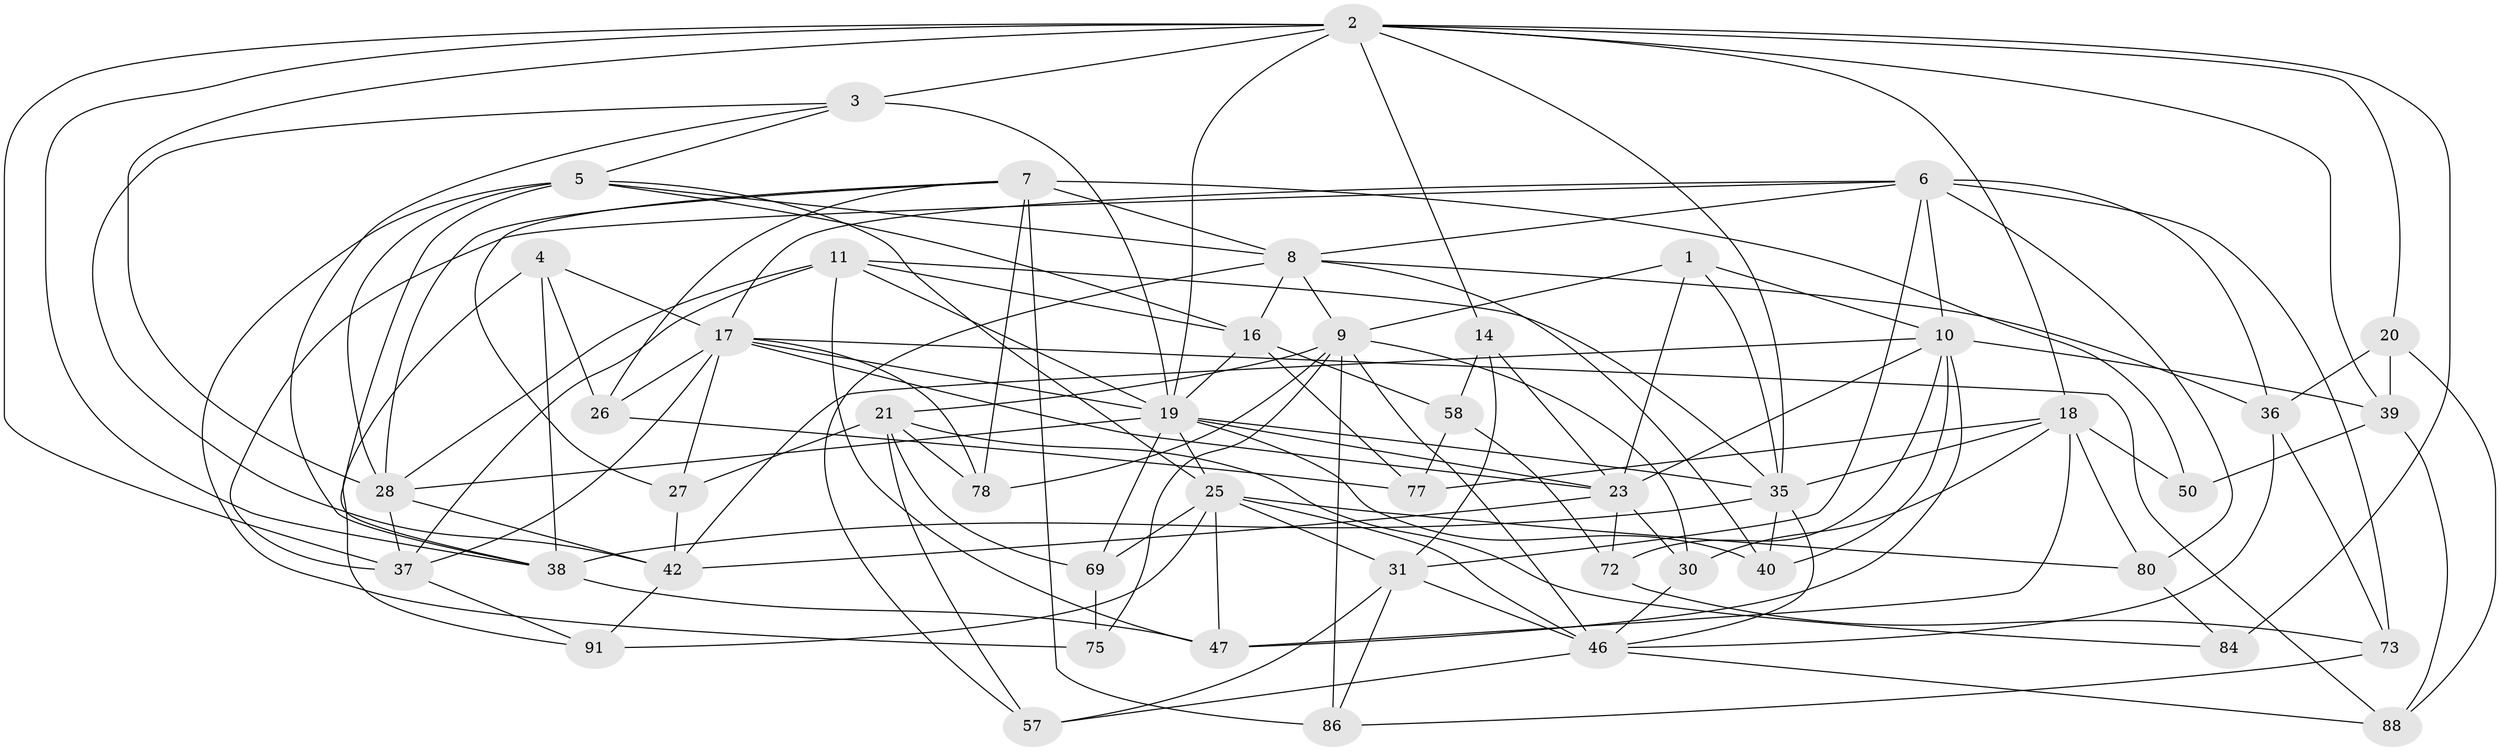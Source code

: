 // original degree distribution, {4: 1.0}
// Generated by graph-tools (version 1.1) at 2025/16/03/09/25 04:16:25]
// undirected, 48 vertices, 135 edges
graph export_dot {
graph [start="1"]
  node [color=gray90,style=filled];
  1;
  2 [super="+13+94+41"];
  3 [super="+33"];
  4;
  5 [super="+56+29"];
  6 [super="+12+64"];
  7 [super="+34"];
  8 [super="+89+81"];
  9 [super="+93+44"];
  10 [super="+83"];
  11 [super="+22"];
  14;
  16 [super="+51"];
  17 [super="+96+62"];
  18 [super="+59+92"];
  19 [super="+53+48"];
  20 [super="+76"];
  21 [super="+95"];
  23 [super="+70+24"];
  25 [super="+43+63"];
  26;
  27;
  28 [super="+82+32"];
  30;
  31 [super="+61"];
  35 [super="+54"];
  36 [super="+85"];
  37 [super="+71"];
  38 [super="+79"];
  39 [super="+60"];
  40;
  42 [super="+49"];
  46 [super="+65"];
  47 [super="+55"];
  50;
  57;
  58;
  69;
  72;
  73;
  75;
  77;
  78;
  80;
  84;
  86;
  88;
  91;
  1 -- 10;
  1 -- 23;
  1 -- 35;
  1 -- 9;
  2 -- 20;
  2 -- 19;
  2 -- 84 [weight=2];
  2 -- 14;
  2 -- 38;
  2 -- 18;
  2 -- 3 [weight=2];
  2 -- 37;
  2 -- 28 [weight=2];
  2 -- 35;
  2 -- 39;
  3 -- 19;
  3 -- 5;
  3 -- 42;
  3 -- 38;
  4 -- 38;
  4 -- 91;
  4 -- 26;
  4 -- 17;
  5 -- 75 [weight=2];
  5 -- 8;
  5 -- 16;
  5 -- 28;
  5 -- 38;
  5 -- 25;
  6 -- 37;
  6 -- 17;
  6 -- 8;
  6 -- 10;
  6 -- 36;
  6 -- 80;
  6 -- 73;
  6 -- 31;
  7 -- 27;
  7 -- 86;
  7 -- 28;
  7 -- 50 [weight=2];
  7 -- 8;
  7 -- 26;
  7 -- 78;
  8 -- 36;
  8 -- 40;
  8 -- 57;
  8 -- 16;
  8 -- 9;
  9 -- 86;
  9 -- 78;
  9 -- 75;
  9 -- 21;
  9 -- 46;
  9 -- 30;
  10 -- 72;
  10 -- 42;
  10 -- 40;
  10 -- 47;
  10 -- 39;
  10 -- 23;
  11 -- 35;
  11 -- 47;
  11 -- 16;
  11 -- 28;
  11 -- 37;
  11 -- 19;
  14 -- 58;
  14 -- 23;
  14 -- 31;
  16 -- 58;
  16 -- 77;
  16 -- 19;
  17 -- 27;
  17 -- 78;
  17 -- 19 [weight=2];
  17 -- 88;
  17 -- 26;
  17 -- 37;
  17 -- 23;
  18 -- 80;
  18 -- 77;
  18 -- 30;
  18 -- 47 [weight=2];
  18 -- 35;
  18 -- 50;
  19 -- 35;
  19 -- 69;
  19 -- 23;
  19 -- 40;
  19 -- 28;
  19 -- 25;
  20 -- 39 [weight=2];
  20 -- 88;
  20 -- 36 [weight=2];
  21 -- 69;
  21 -- 27;
  21 -- 57;
  21 -- 84;
  21 -- 78;
  23 -- 30;
  23 -- 72;
  23 -- 42;
  25 -- 80;
  25 -- 91;
  25 -- 47;
  25 -- 69;
  25 -- 31;
  25 -- 46;
  26 -- 77;
  27 -- 42;
  28 -- 37;
  28 -- 42;
  30 -- 46;
  31 -- 86;
  31 -- 57;
  31 -- 46;
  35 -- 38;
  35 -- 40;
  35 -- 46;
  36 -- 73;
  36 -- 46;
  37 -- 91;
  38 -- 47;
  39 -- 88;
  39 -- 50;
  42 -- 91;
  46 -- 57;
  46 -- 88;
  58 -- 77;
  58 -- 72;
  69 -- 75;
  72 -- 73;
  73 -- 86;
  80 -- 84;
}
